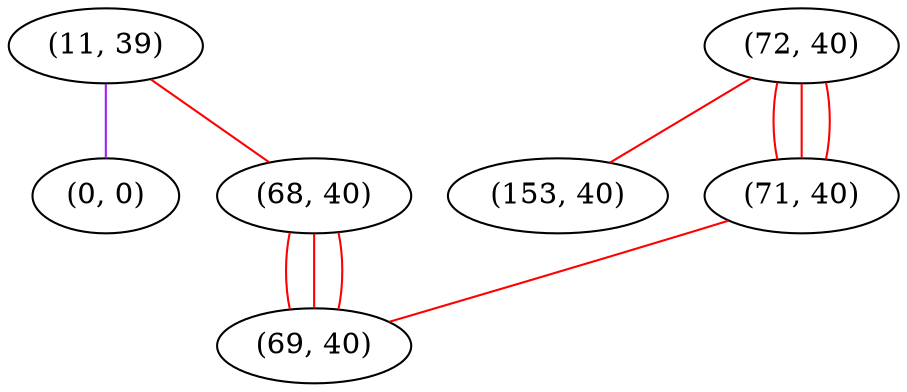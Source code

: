 graph "" {
"(11, 39)";
"(0, 0)";
"(68, 40)";
"(72, 40)";
"(153, 40)";
"(71, 40)";
"(69, 40)";
"(11, 39)" -- "(0, 0)"  [color=purple, key=0, weight=4];
"(11, 39)" -- "(68, 40)"  [color=red, key=0, weight=1];
"(68, 40)" -- "(69, 40)"  [color=red, key=0, weight=1];
"(68, 40)" -- "(69, 40)"  [color=red, key=1, weight=1];
"(68, 40)" -- "(69, 40)"  [color=red, key=2, weight=1];
"(72, 40)" -- "(153, 40)"  [color=red, key=0, weight=1];
"(72, 40)" -- "(71, 40)"  [color=red, key=0, weight=1];
"(72, 40)" -- "(71, 40)"  [color=red, key=1, weight=1];
"(72, 40)" -- "(71, 40)"  [color=red, key=2, weight=1];
"(71, 40)" -- "(69, 40)"  [color=red, key=0, weight=1];
}
